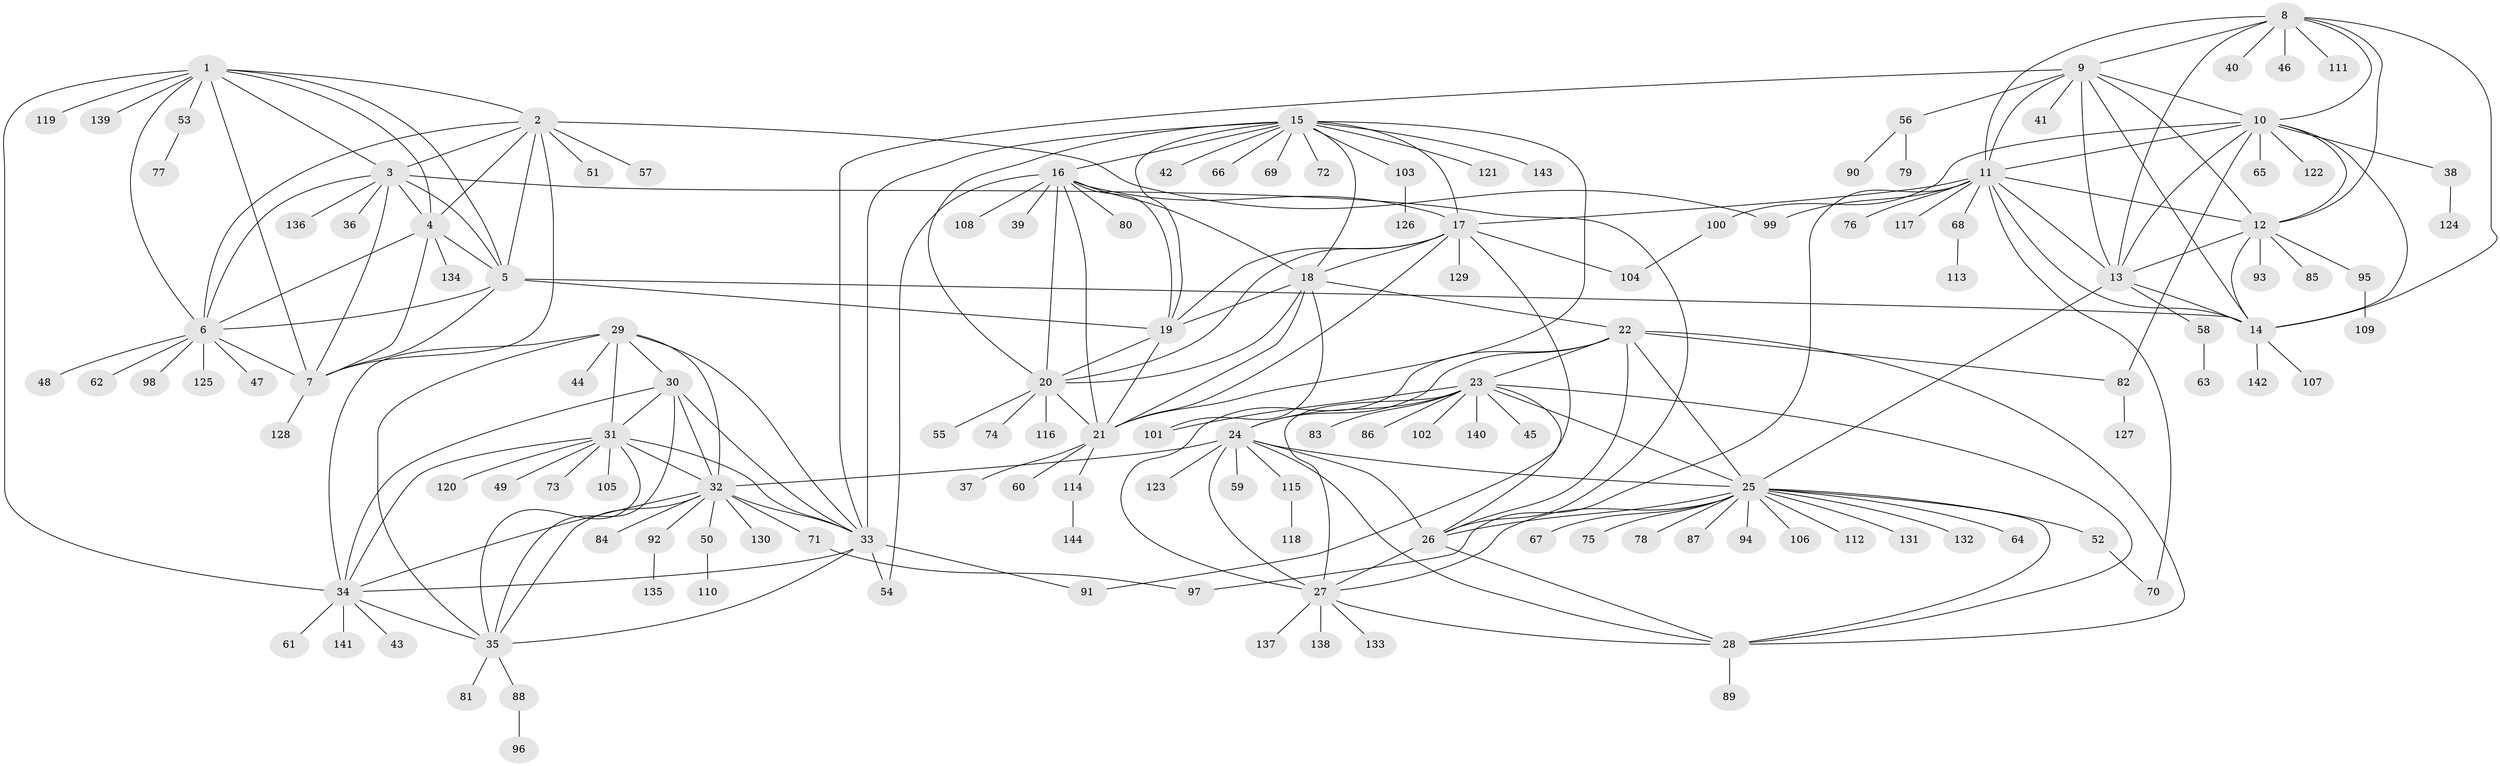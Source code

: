 // Generated by graph-tools (version 1.1) at 2025/50/03/09/25 03:50:37]
// undirected, 144 vertices, 232 edges
graph export_dot {
graph [start="1"]
  node [color=gray90,style=filled];
  1;
  2;
  3;
  4;
  5;
  6;
  7;
  8;
  9;
  10;
  11;
  12;
  13;
  14;
  15;
  16;
  17;
  18;
  19;
  20;
  21;
  22;
  23;
  24;
  25;
  26;
  27;
  28;
  29;
  30;
  31;
  32;
  33;
  34;
  35;
  36;
  37;
  38;
  39;
  40;
  41;
  42;
  43;
  44;
  45;
  46;
  47;
  48;
  49;
  50;
  51;
  52;
  53;
  54;
  55;
  56;
  57;
  58;
  59;
  60;
  61;
  62;
  63;
  64;
  65;
  66;
  67;
  68;
  69;
  70;
  71;
  72;
  73;
  74;
  75;
  76;
  77;
  78;
  79;
  80;
  81;
  82;
  83;
  84;
  85;
  86;
  87;
  88;
  89;
  90;
  91;
  92;
  93;
  94;
  95;
  96;
  97;
  98;
  99;
  100;
  101;
  102;
  103;
  104;
  105;
  106;
  107;
  108;
  109;
  110;
  111;
  112;
  113;
  114;
  115;
  116;
  117;
  118;
  119;
  120;
  121;
  122;
  123;
  124;
  125;
  126;
  127;
  128;
  129;
  130;
  131;
  132;
  133;
  134;
  135;
  136;
  137;
  138;
  139;
  140;
  141;
  142;
  143;
  144;
  1 -- 2;
  1 -- 3;
  1 -- 4;
  1 -- 5;
  1 -- 6;
  1 -- 7;
  1 -- 34;
  1 -- 53;
  1 -- 119;
  1 -- 139;
  2 -- 3;
  2 -- 4;
  2 -- 5;
  2 -- 6;
  2 -- 7;
  2 -- 51;
  2 -- 57;
  2 -- 99;
  3 -- 4;
  3 -- 5;
  3 -- 6;
  3 -- 7;
  3 -- 26;
  3 -- 36;
  3 -- 136;
  4 -- 5;
  4 -- 6;
  4 -- 7;
  4 -- 134;
  5 -- 6;
  5 -- 7;
  5 -- 14;
  5 -- 19;
  6 -- 7;
  6 -- 47;
  6 -- 48;
  6 -- 62;
  6 -- 98;
  6 -- 125;
  7 -- 128;
  8 -- 9;
  8 -- 10;
  8 -- 11;
  8 -- 12;
  8 -- 13;
  8 -- 14;
  8 -- 40;
  8 -- 46;
  8 -- 111;
  9 -- 10;
  9 -- 11;
  9 -- 12;
  9 -- 13;
  9 -- 14;
  9 -- 33;
  9 -- 41;
  9 -- 56;
  10 -- 11;
  10 -- 12;
  10 -- 13;
  10 -- 14;
  10 -- 38;
  10 -- 65;
  10 -- 82;
  10 -- 100;
  10 -- 122;
  11 -- 12;
  11 -- 13;
  11 -- 14;
  11 -- 17;
  11 -- 68;
  11 -- 70;
  11 -- 76;
  11 -- 97;
  11 -- 99;
  11 -- 117;
  12 -- 13;
  12 -- 14;
  12 -- 85;
  12 -- 93;
  12 -- 95;
  13 -- 14;
  13 -- 25;
  13 -- 58;
  14 -- 107;
  14 -- 142;
  15 -- 16;
  15 -- 17;
  15 -- 18;
  15 -- 19;
  15 -- 20;
  15 -- 21;
  15 -- 33;
  15 -- 42;
  15 -- 66;
  15 -- 69;
  15 -- 72;
  15 -- 103;
  15 -- 121;
  15 -- 143;
  16 -- 17;
  16 -- 18;
  16 -- 19;
  16 -- 20;
  16 -- 21;
  16 -- 39;
  16 -- 54;
  16 -- 80;
  16 -- 108;
  17 -- 18;
  17 -- 19;
  17 -- 20;
  17 -- 21;
  17 -- 91;
  17 -- 104;
  17 -- 129;
  18 -- 19;
  18 -- 20;
  18 -- 21;
  18 -- 22;
  18 -- 101;
  19 -- 20;
  19 -- 21;
  20 -- 21;
  20 -- 55;
  20 -- 74;
  20 -- 116;
  21 -- 37;
  21 -- 60;
  21 -- 114;
  22 -- 23;
  22 -- 24;
  22 -- 25;
  22 -- 26;
  22 -- 27;
  22 -- 28;
  22 -- 82;
  23 -- 24;
  23 -- 25;
  23 -- 26;
  23 -- 27;
  23 -- 28;
  23 -- 45;
  23 -- 83;
  23 -- 86;
  23 -- 101;
  23 -- 102;
  23 -- 140;
  24 -- 25;
  24 -- 26;
  24 -- 27;
  24 -- 28;
  24 -- 32;
  24 -- 59;
  24 -- 115;
  24 -- 123;
  25 -- 26;
  25 -- 27;
  25 -- 28;
  25 -- 52;
  25 -- 64;
  25 -- 67;
  25 -- 75;
  25 -- 78;
  25 -- 87;
  25 -- 94;
  25 -- 106;
  25 -- 112;
  25 -- 131;
  25 -- 132;
  26 -- 27;
  26 -- 28;
  27 -- 28;
  27 -- 133;
  27 -- 137;
  27 -- 138;
  28 -- 89;
  29 -- 30;
  29 -- 31;
  29 -- 32;
  29 -- 33;
  29 -- 34;
  29 -- 35;
  29 -- 44;
  30 -- 31;
  30 -- 32;
  30 -- 33;
  30 -- 34;
  30 -- 35;
  31 -- 32;
  31 -- 33;
  31 -- 34;
  31 -- 35;
  31 -- 49;
  31 -- 73;
  31 -- 105;
  31 -- 120;
  32 -- 33;
  32 -- 34;
  32 -- 35;
  32 -- 50;
  32 -- 71;
  32 -- 84;
  32 -- 92;
  32 -- 130;
  33 -- 34;
  33 -- 35;
  33 -- 54;
  33 -- 91;
  34 -- 35;
  34 -- 43;
  34 -- 61;
  34 -- 141;
  35 -- 81;
  35 -- 88;
  38 -- 124;
  50 -- 110;
  52 -- 70;
  53 -- 77;
  56 -- 79;
  56 -- 90;
  58 -- 63;
  68 -- 113;
  71 -- 97;
  82 -- 127;
  88 -- 96;
  92 -- 135;
  95 -- 109;
  100 -- 104;
  103 -- 126;
  114 -- 144;
  115 -- 118;
}
